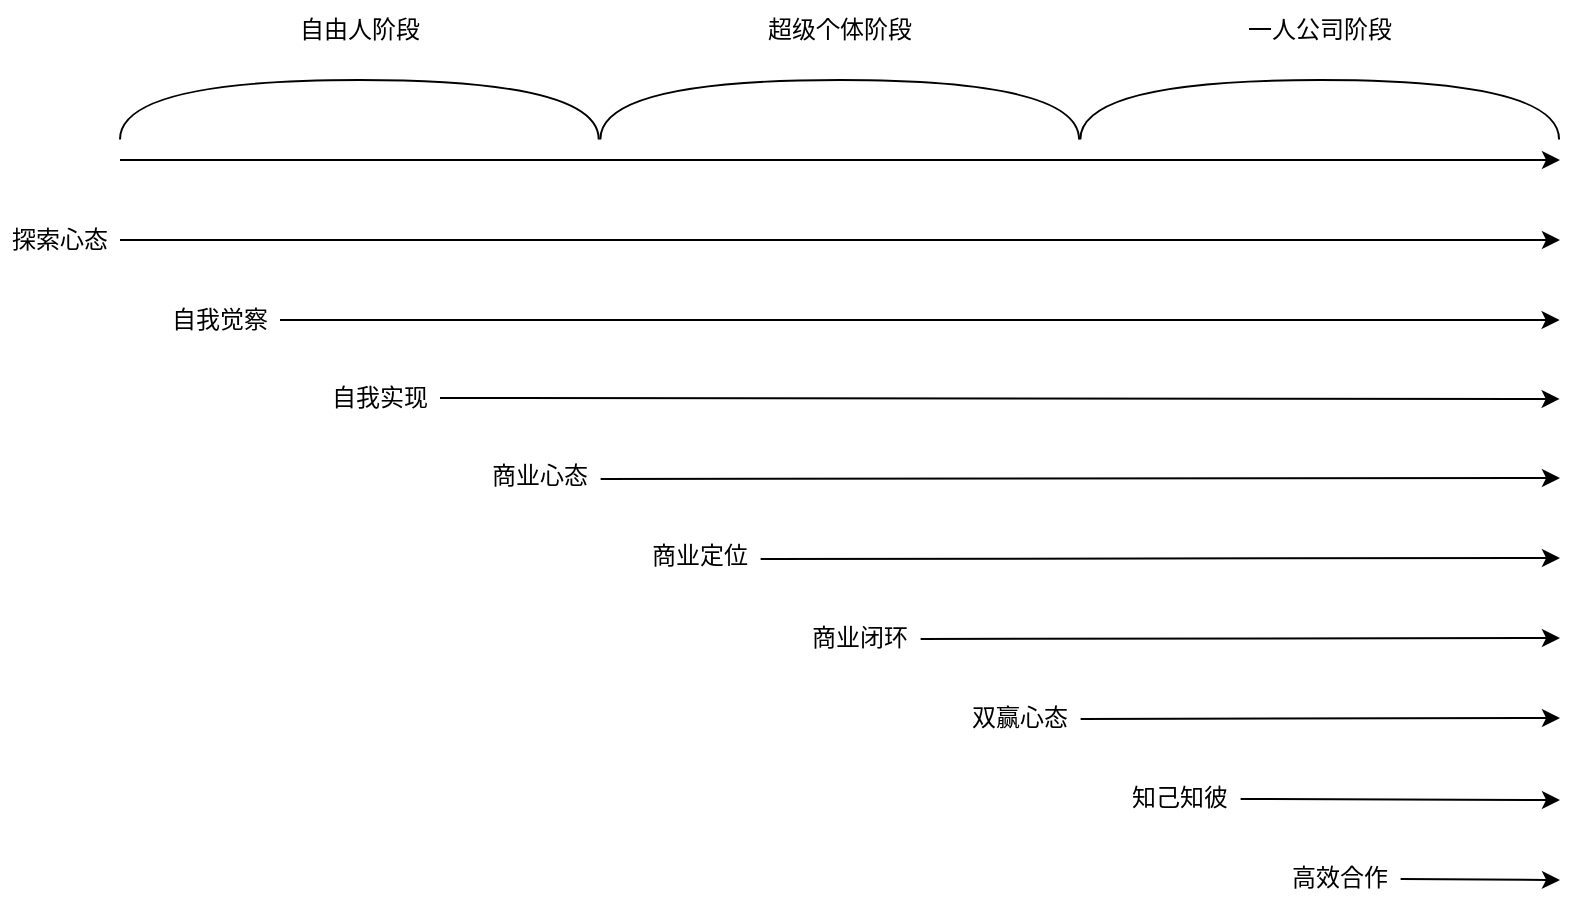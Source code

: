 <mxfile version="24.4.13" type="github">
  <diagram name="第 1 页" id="ZPvPkC5raG9nMZ6jffo0">
    <mxGraphModel dx="993" dy="519" grid="1" gridSize="10" guides="1" tooltips="1" connect="1" arrows="1" fold="1" page="1" pageScale="1" pageWidth="827" pageHeight="1169" math="0" shadow="0">
      <root>
        <mxCell id="0" />
        <mxCell id="1" parent="0" />
        <mxCell id="UsBETUkJH2-_tGAedoQZ-3" value="" style="endArrow=classic;html=1;rounded=0;" edge="1" parent="1">
          <mxGeometry width="50" height="50" relative="1" as="geometry">
            <mxPoint x="120" y="200" as="sourcePoint" />
            <mxPoint x="840" y="200" as="targetPoint" />
          </mxGeometry>
        </mxCell>
        <mxCell id="UsBETUkJH2-_tGAedoQZ-4" value="" style="shape=requiredInterface;html=1;verticalLabelPosition=bottom;rotation=90;flipV=1;flipH=1;shadow=0;gradientColor=none;" vertex="1" parent="1">
          <mxGeometry x="224.84" y="55.16" width="29.69" height="239.37" as="geometry" />
        </mxCell>
        <mxCell id="UsBETUkJH2-_tGAedoQZ-5" value="" style="endArrow=classic;startArrow=none;html=1;rounded=0;startFill=0;endFill=1;" edge="1" parent="1">
          <mxGeometry width="50" height="50" relative="1" as="geometry">
            <mxPoint x="120" y="240" as="sourcePoint" />
            <mxPoint x="840" y="240" as="targetPoint" />
          </mxGeometry>
        </mxCell>
        <mxCell id="UsBETUkJH2-_tGAedoQZ-6" value="" style="shape=requiredInterface;html=1;verticalLabelPosition=bottom;rotation=90;flipV=1;flipH=1;shadow=0;gradientColor=none;" vertex="1" parent="1">
          <mxGeometry x="465" y="55.16" width="29.69" height="239.37" as="geometry" />
        </mxCell>
        <mxCell id="UsBETUkJH2-_tGAedoQZ-7" value="" style="shape=requiredInterface;html=1;verticalLabelPosition=bottom;rotation=90;flipV=1;flipH=1;shadow=0;gradientColor=none;" vertex="1" parent="1">
          <mxGeometry x="705" y="55.16" width="29.69" height="239.37" as="geometry" />
        </mxCell>
        <mxCell id="UsBETUkJH2-_tGAedoQZ-8" value="自由人阶段" style="text;html=1;align=center;verticalAlign=middle;whiteSpace=wrap;rounded=0;" vertex="1" parent="1">
          <mxGeometry x="199.68" y="120" width="80" height="30" as="geometry" />
        </mxCell>
        <mxCell id="UsBETUkJH2-_tGAedoQZ-9" value="超级个体阶段" style="text;html=1;align=center;verticalAlign=middle;whiteSpace=wrap;rounded=0;" vertex="1" parent="1">
          <mxGeometry x="439.84" y="120" width="80" height="30" as="geometry" />
        </mxCell>
        <mxCell id="UsBETUkJH2-_tGAedoQZ-10" value="一人公司阶段" style="text;html=1;align=center;verticalAlign=middle;whiteSpace=wrap;rounded=0;" vertex="1" parent="1">
          <mxGeometry x="679.85" y="120" width="80" height="30" as="geometry" />
        </mxCell>
        <mxCell id="UsBETUkJH2-_tGAedoQZ-11" value="探索心态" style="text;html=1;align=center;verticalAlign=middle;whiteSpace=wrap;rounded=0;" vertex="1" parent="1">
          <mxGeometry x="60" y="225" width="60" height="30" as="geometry" />
        </mxCell>
        <mxCell id="UsBETUkJH2-_tGAedoQZ-12" value="" style="endArrow=classic;startArrow=none;html=1;rounded=0;startFill=0;endFill=1;strokeColor=default;align=center;verticalAlign=middle;fontFamily=Helvetica;fontSize=11;fontColor=default;labelBackgroundColor=default;" edge="1" parent="1">
          <mxGeometry width="50" height="50" relative="1" as="geometry">
            <mxPoint x="200" y="280" as="sourcePoint" />
            <mxPoint x="839.84" y="280" as="targetPoint" />
          </mxGeometry>
        </mxCell>
        <mxCell id="UsBETUkJH2-_tGAedoQZ-13" value="自我觉察" style="text;html=1;align=center;verticalAlign=middle;whiteSpace=wrap;rounded=0;" vertex="1" parent="1">
          <mxGeometry x="139.68" y="264.53" width="60" height="30" as="geometry" />
        </mxCell>
        <mxCell id="UsBETUkJH2-_tGAedoQZ-14" value="" style="endArrow=classic;startArrow=none;html=1;rounded=0;startFill=0;endFill=1;strokeColor=default;align=center;verticalAlign=middle;fontFamily=Helvetica;fontSize=11;fontColor=default;labelBackgroundColor=default;" edge="1" parent="1">
          <mxGeometry width="50" height="50" relative="1" as="geometry">
            <mxPoint x="280" y="319" as="sourcePoint" />
            <mxPoint x="839.84" y="319.47" as="targetPoint" />
          </mxGeometry>
        </mxCell>
        <mxCell id="UsBETUkJH2-_tGAedoQZ-15" value="自我实现" style="text;html=1;align=center;verticalAlign=middle;whiteSpace=wrap;rounded=0;" vertex="1" parent="1">
          <mxGeometry x="219.68" y="304" width="60" height="30" as="geometry" />
        </mxCell>
        <mxCell id="UsBETUkJH2-_tGAedoQZ-16" value="" style="endArrow=classic;startArrow=none;html=1;rounded=0;startFill=0;endFill=1;strokeColor=default;align=center;verticalAlign=middle;fontFamily=Helvetica;fontSize=11;fontColor=default;labelBackgroundColor=default;" edge="1" parent="1">
          <mxGeometry width="50" height="50" relative="1" as="geometry">
            <mxPoint x="360.32" y="359.47" as="sourcePoint" />
            <mxPoint x="840" y="359" as="targetPoint" />
          </mxGeometry>
        </mxCell>
        <mxCell id="UsBETUkJH2-_tGAedoQZ-17" value="商业心态" style="text;html=1;align=center;verticalAlign=middle;whiteSpace=wrap;rounded=0;" vertex="1" parent="1">
          <mxGeometry x="300" y="343" width="60" height="30" as="geometry" />
        </mxCell>
        <mxCell id="UsBETUkJH2-_tGAedoQZ-18" value="" style="endArrow=classic;startArrow=none;html=1;rounded=0;startFill=0;endFill=1;strokeColor=default;align=center;verticalAlign=middle;fontFamily=Helvetica;fontSize=11;fontColor=default;labelBackgroundColor=default;" edge="1" parent="1">
          <mxGeometry width="50" height="50" relative="1" as="geometry">
            <mxPoint x="440.32" y="399.47" as="sourcePoint" />
            <mxPoint x="840" y="399" as="targetPoint" />
          </mxGeometry>
        </mxCell>
        <mxCell id="UsBETUkJH2-_tGAedoQZ-19" value="商业定位" style="text;html=1;align=center;verticalAlign=middle;whiteSpace=wrap;rounded=0;" vertex="1" parent="1">
          <mxGeometry x="380" y="383" width="60" height="30" as="geometry" />
        </mxCell>
        <mxCell id="UsBETUkJH2-_tGAedoQZ-20" value="" style="endArrow=classic;startArrow=none;html=1;rounded=0;startFill=0;endFill=1;strokeColor=default;align=center;verticalAlign=middle;fontFamily=Helvetica;fontSize=11;fontColor=default;labelBackgroundColor=default;" edge="1" parent="1">
          <mxGeometry width="50" height="50" relative="1" as="geometry">
            <mxPoint x="520.32" y="439.47" as="sourcePoint" />
            <mxPoint x="840" y="439" as="targetPoint" />
          </mxGeometry>
        </mxCell>
        <mxCell id="UsBETUkJH2-_tGAedoQZ-21" value="商业闭环" style="text;html=1;align=center;verticalAlign=middle;whiteSpace=wrap;rounded=0;" vertex="1" parent="1">
          <mxGeometry x="460" y="424" width="60" height="30" as="geometry" />
        </mxCell>
        <mxCell id="UsBETUkJH2-_tGAedoQZ-22" value="" style="endArrow=classic;startArrow=none;html=1;rounded=0;startFill=0;endFill=1;strokeColor=default;align=center;verticalAlign=middle;fontFamily=Helvetica;fontSize=11;fontColor=default;labelBackgroundColor=default;" edge="1" parent="1">
          <mxGeometry width="50" height="50" relative="1" as="geometry">
            <mxPoint x="600.32" y="479.47" as="sourcePoint" />
            <mxPoint x="840" y="479" as="targetPoint" />
          </mxGeometry>
        </mxCell>
        <mxCell id="UsBETUkJH2-_tGAedoQZ-23" value="双赢心态" style="text;html=1;align=center;verticalAlign=middle;whiteSpace=wrap;rounded=0;" vertex="1" parent="1">
          <mxGeometry x="540" y="464" width="60" height="30" as="geometry" />
        </mxCell>
        <mxCell id="UsBETUkJH2-_tGAedoQZ-24" value="" style="endArrow=classic;startArrow=none;html=1;rounded=0;startFill=0;endFill=1;strokeColor=default;align=center;verticalAlign=middle;fontFamily=Helvetica;fontSize=11;fontColor=default;labelBackgroundColor=default;" edge="1" parent="1">
          <mxGeometry width="50" height="50" relative="1" as="geometry">
            <mxPoint x="680.32" y="519.47" as="sourcePoint" />
            <mxPoint x="840" y="520" as="targetPoint" />
          </mxGeometry>
        </mxCell>
        <mxCell id="UsBETUkJH2-_tGAedoQZ-25" value="知己知彼" style="text;html=1;align=center;verticalAlign=middle;whiteSpace=wrap;rounded=0;" vertex="1" parent="1">
          <mxGeometry x="620" y="504" width="60" height="30" as="geometry" />
        </mxCell>
        <mxCell id="UsBETUkJH2-_tGAedoQZ-26" value="" style="endArrow=classic;startArrow=none;html=1;rounded=0;startFill=0;endFill=1;strokeColor=default;align=center;verticalAlign=middle;fontFamily=Helvetica;fontSize=11;fontColor=default;labelBackgroundColor=default;" edge="1" parent="1">
          <mxGeometry width="50" height="50" relative="1" as="geometry">
            <mxPoint x="760.32" y="559.47" as="sourcePoint" />
            <mxPoint x="840" y="560" as="targetPoint" />
          </mxGeometry>
        </mxCell>
        <mxCell id="UsBETUkJH2-_tGAedoQZ-27" value="高效合作" style="text;html=1;align=center;verticalAlign=middle;whiteSpace=wrap;rounded=0;" vertex="1" parent="1">
          <mxGeometry x="700" y="544" width="60" height="30" as="geometry" />
        </mxCell>
      </root>
    </mxGraphModel>
  </diagram>
</mxfile>
